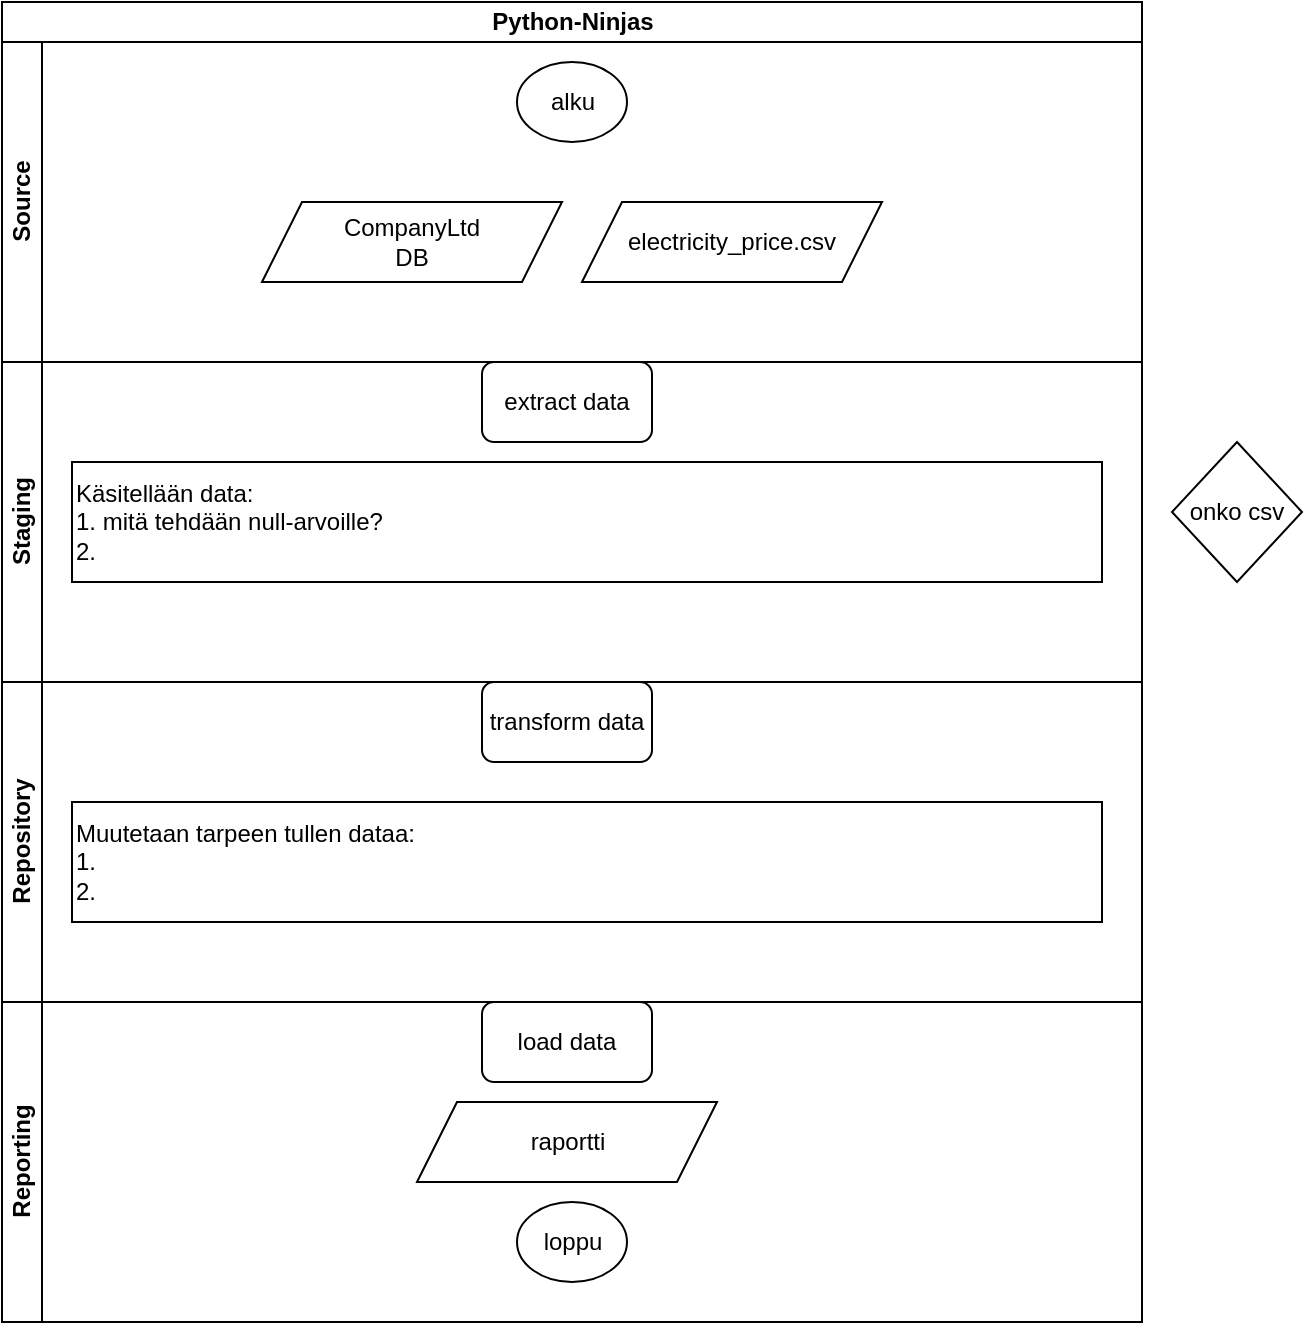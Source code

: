 <mxfile version="24.7.17">
  <diagram name="Page-1" id="8ui8sv6lmpGh5-gFNvdH">
    <mxGraphModel dx="911" dy="548" grid="1" gridSize="10" guides="1" tooltips="1" connect="1" arrows="1" fold="1" page="1" pageScale="1" pageWidth="850" pageHeight="1100" math="0" shadow="0">
      <root>
        <mxCell id="0" />
        <mxCell id="1" parent="0" />
        <mxCell id="Pv9qg1BYju6EXQ4AXCYY-1" value="Python-Ninjas" style="swimlane;childLayout=stackLayout;resizeParent=1;resizeParentMax=0;horizontal=1;startSize=20;horizontalStack=0;html=1;swimlaneFillColor=none;gradientDirection=radial;" parent="1" vertex="1">
          <mxGeometry x="185" y="40" width="570" height="660" as="geometry" />
        </mxCell>
        <mxCell id="Pv9qg1BYju6EXQ4AXCYY-2" value="Source" style="swimlane;startSize=20;horizontal=0;html=1;" parent="Pv9qg1BYju6EXQ4AXCYY-1" vertex="1">
          <mxGeometry y="20" width="570" height="160" as="geometry" />
        </mxCell>
        <mxCell id="Pv9qg1BYju6EXQ4AXCYY-38" value="alku" style="ellipse;whiteSpace=wrap;html=1;" parent="Pv9qg1BYju6EXQ4AXCYY-2" vertex="1">
          <mxGeometry x="257.5" y="10" width="55" height="40" as="geometry" />
        </mxCell>
        <mxCell id="Pv9qg1BYju6EXQ4AXCYY-46" value="CompanyLtd&lt;div&gt;DB&lt;/div&gt;" style="shape=parallelogram;perimeter=parallelogramPerimeter;whiteSpace=wrap;html=1;fixedSize=1;" parent="Pv9qg1BYju6EXQ4AXCYY-2" vertex="1">
          <mxGeometry x="130" y="80" width="150" height="40" as="geometry" />
        </mxCell>
        <mxCell id="G3pou8CoRzz35VWz5OwB-13" value="electricity_price.csv" style="shape=parallelogram;perimeter=parallelogramPerimeter;whiteSpace=wrap;html=1;fixedSize=1;" vertex="1" parent="Pv9qg1BYju6EXQ4AXCYY-2">
          <mxGeometry x="290" y="80" width="150" height="40" as="geometry" />
        </mxCell>
        <mxCell id="Pv9qg1BYju6EXQ4AXCYY-3" value="Staging" style="swimlane;startSize=20;horizontal=0;html=1;" parent="Pv9qg1BYju6EXQ4AXCYY-1" vertex="1">
          <mxGeometry y="180" width="570" height="160" as="geometry" />
        </mxCell>
        <mxCell id="Pv9qg1BYju6EXQ4AXCYY-47" value="extract data" style="rounded=1;whiteSpace=wrap;html=1;" parent="Pv9qg1BYju6EXQ4AXCYY-3" vertex="1">
          <mxGeometry x="240" width="85" height="40" as="geometry" />
        </mxCell>
        <mxCell id="G3pou8CoRzz35VWz5OwB-23" value="Käsitellään data:&lt;br&gt;1. mitä tehdään null-arvoille?&lt;div&gt;2.&amp;nbsp;&lt;/div&gt;" style="rounded=0;whiteSpace=wrap;html=1;align=left;" vertex="1" parent="Pv9qg1BYju6EXQ4AXCYY-3">
          <mxGeometry x="35" y="50" width="515" height="60" as="geometry" />
        </mxCell>
        <mxCell id="Pv9qg1BYju6EXQ4AXCYY-4" value="Repository" style="swimlane;startSize=20;horizontal=0;html=1;" parent="Pv9qg1BYju6EXQ4AXCYY-1" vertex="1">
          <mxGeometry y="340" width="570" height="160" as="geometry" />
        </mxCell>
        <mxCell id="G3pou8CoRzz35VWz5OwB-11" value="transform data" style="rounded=1;whiteSpace=wrap;html=1;" vertex="1" parent="Pv9qg1BYju6EXQ4AXCYY-4">
          <mxGeometry x="240" width="85" height="40" as="geometry" />
        </mxCell>
        <mxCell id="G3pou8CoRzz35VWz5OwB-25" value="Muutetaan tarpeen tullen dataa:&lt;br&gt;1.&amp;nbsp;&lt;div&gt;2.&amp;nbsp;&lt;/div&gt;" style="rounded=0;whiteSpace=wrap;html=1;align=left;" vertex="1" parent="Pv9qg1BYju6EXQ4AXCYY-4">
          <mxGeometry x="35" y="60" width="515" height="60" as="geometry" />
        </mxCell>
        <mxCell id="Pv9qg1BYju6EXQ4AXCYY-37" value="Reporting" style="swimlane;startSize=20;horizontal=0;html=1;" parent="Pv9qg1BYju6EXQ4AXCYY-1" vertex="1">
          <mxGeometry y="500" width="570" height="160" as="geometry" />
        </mxCell>
        <mxCell id="Pv9qg1BYju6EXQ4AXCYY-45" value="loppu" style="ellipse;whiteSpace=wrap;html=1;" parent="Pv9qg1BYju6EXQ4AXCYY-37" vertex="1">
          <mxGeometry x="257.5" y="100" width="55" height="40" as="geometry" />
        </mxCell>
        <mxCell id="G3pou8CoRzz35VWz5OwB-12" value="load data" style="rounded=1;whiteSpace=wrap;html=1;" vertex="1" parent="Pv9qg1BYju6EXQ4AXCYY-37">
          <mxGeometry x="240" width="85" height="40" as="geometry" />
        </mxCell>
        <mxCell id="G3pou8CoRzz35VWz5OwB-22" value="raportti" style="shape=parallelogram;perimeter=parallelogramPerimeter;whiteSpace=wrap;html=1;fixedSize=1;" vertex="1" parent="Pv9qg1BYju6EXQ4AXCYY-37">
          <mxGeometry x="207.5" y="50" width="150" height="40" as="geometry" />
        </mxCell>
        <mxCell id="Pv9qg1BYju6EXQ4AXCYY-48" value="onko csv" style="rhombus;whiteSpace=wrap;html=1;" parent="1" vertex="1">
          <mxGeometry x="770" y="260" width="65" height="70" as="geometry" />
        </mxCell>
      </root>
    </mxGraphModel>
  </diagram>
</mxfile>
